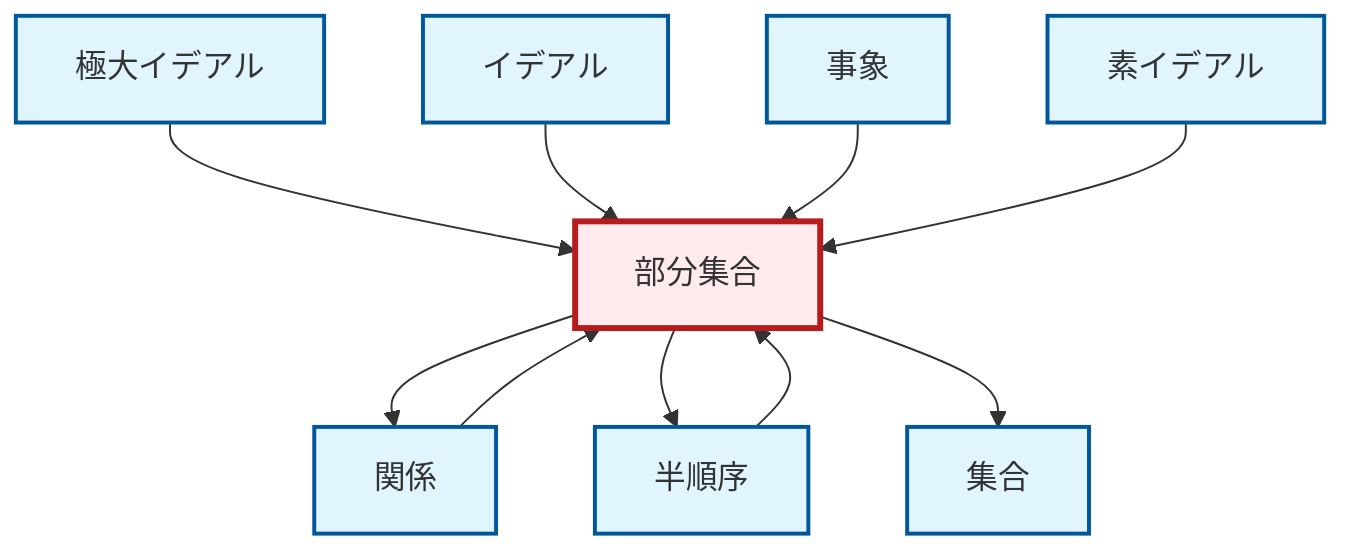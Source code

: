 graph TD
    classDef definition fill:#e1f5fe,stroke:#01579b,stroke-width:2px
    classDef theorem fill:#f3e5f5,stroke:#4a148c,stroke-width:2px
    classDef axiom fill:#fff3e0,stroke:#e65100,stroke-width:2px
    classDef example fill:#e8f5e9,stroke:#1b5e20,stroke-width:2px
    classDef current fill:#ffebee,stroke:#b71c1c,stroke-width:3px
    def-prime-ideal["素イデアル"]:::definition
    def-event["事象"]:::definition
    def-relation["関係"]:::definition
    def-maximal-ideal["極大イデアル"]:::definition
    def-ideal["イデアル"]:::definition
    def-partial-order["半順序"]:::definition
    def-subset["部分集合"]:::definition
    def-set["集合"]:::definition
    def-maximal-ideal --> def-subset
    def-subset --> def-relation
    def-relation --> def-subset
    def-ideal --> def-subset
    def-subset --> def-partial-order
    def-event --> def-subset
    def-prime-ideal --> def-subset
    def-subset --> def-set
    def-partial-order --> def-subset
    class def-subset current